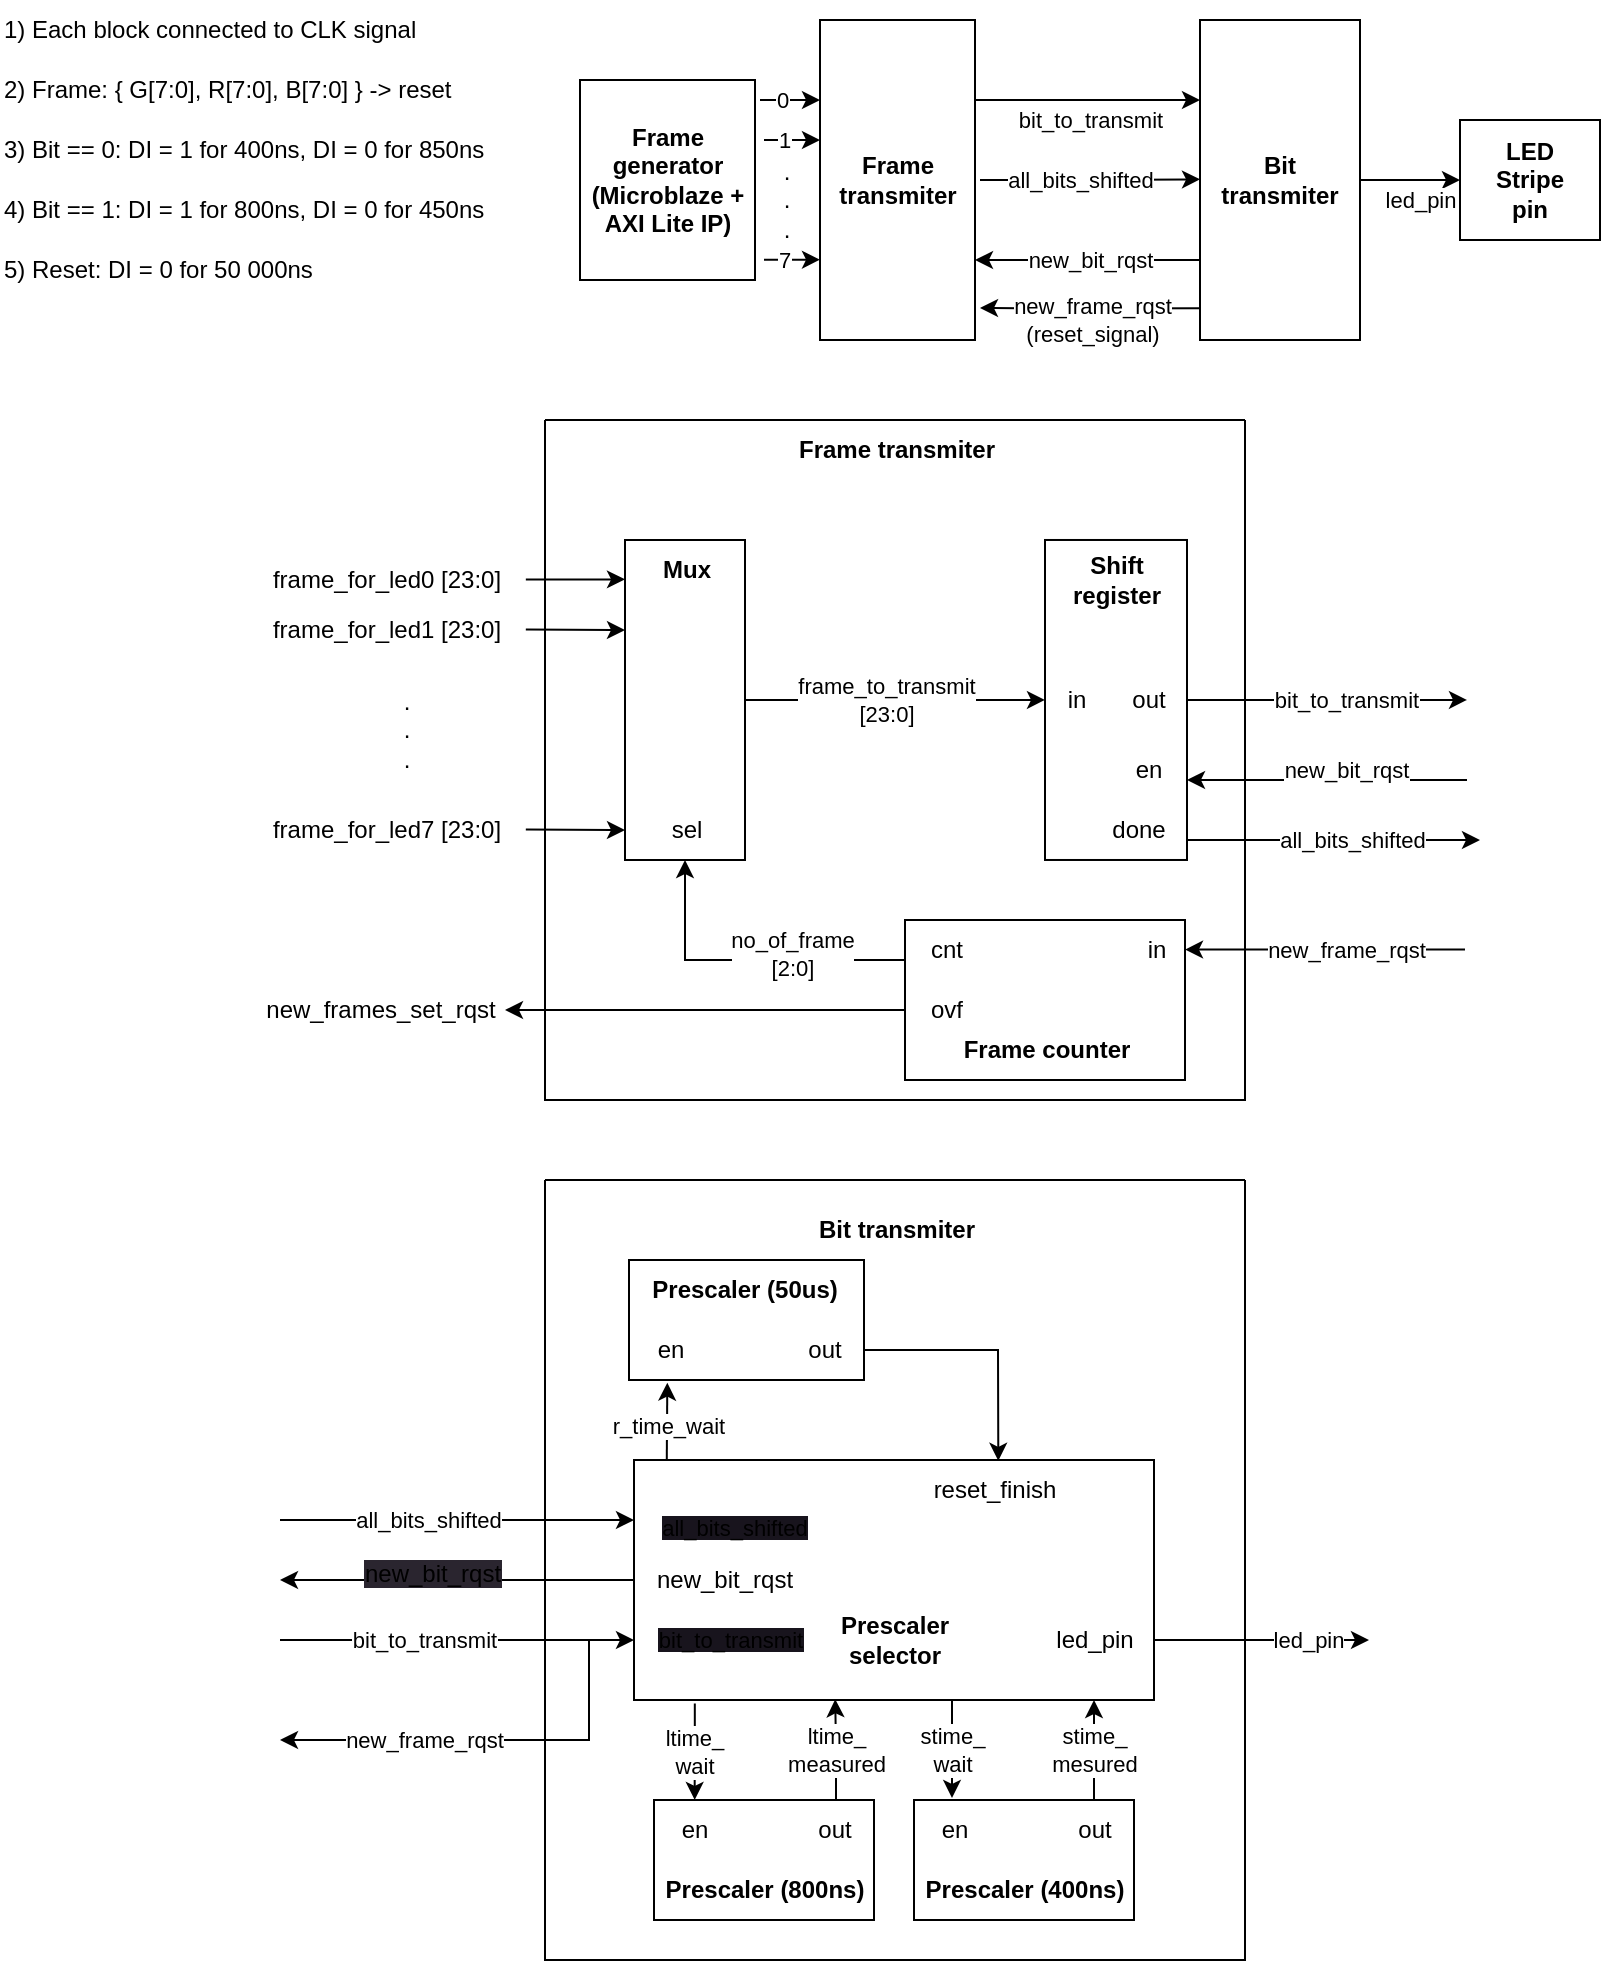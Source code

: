 <mxfile>
    <diagram id="C5RBs43oDa-KdzZeNtuy" name="Page-1">
        <mxGraphModel dx="762" dy="412" grid="1" gridSize="10" guides="1" tooltips="1" connect="1" arrows="1" fold="1" page="1" pageScale="1" pageWidth="827" pageHeight="1169" math="0" shadow="0">
            <root>
                <mxCell id="WIyWlLk6GJQsqaUBKTNV-0"/>
                <mxCell id="WIyWlLk6GJQsqaUBKTNV-1" parent="WIyWlLk6GJQsqaUBKTNV-0"/>
                <mxCell id="ReCScM4sRMLZIFWJEKZz-19" value="bit_to_transmit" style="edgeStyle=orthogonalEdgeStyle;rounded=0;orthogonalLoop=1;jettySize=auto;html=1;exitX=1;exitY=0.25;exitDx=0;exitDy=0;entryX=0;entryY=0.25;entryDx=0;entryDy=0;" parent="WIyWlLk6GJQsqaUBKTNV-1" source="ReCScM4sRMLZIFWJEKZz-15" target="ReCScM4sRMLZIFWJEKZz-18" edge="1">
                    <mxGeometry x="0.018" y="-10" relative="1" as="geometry">
                        <mxPoint as="offset"/>
                    </mxGeometry>
                </mxCell>
                <mxCell id="ReCScM4sRMLZIFWJEKZz-15" value="&lt;b&gt;Frame&lt;br&gt;transmiter&lt;/b&gt;" style="rounded=0;whiteSpace=wrap;html=1;" parent="WIyWlLk6GJQsqaUBKTNV-1" vertex="1">
                    <mxGeometry x="410" y="10" width="77.5" height="160" as="geometry"/>
                </mxCell>
                <mxCell id="ReCScM4sRMLZIFWJEKZz-20" value="new_bit_rqst" style="edgeStyle=orthogonalEdgeStyle;rounded=0;orthogonalLoop=1;jettySize=auto;html=1;exitX=0;exitY=0.75;exitDx=0;exitDy=0;entryX=1;entryY=0.75;entryDx=0;entryDy=0;" parent="WIyWlLk6GJQsqaUBKTNV-1" source="ReCScM4sRMLZIFWJEKZz-18" target="ReCScM4sRMLZIFWJEKZz-15" edge="1">
                    <mxGeometry x="-0.015" relative="1" as="geometry">
                        <mxPoint as="offset"/>
                    </mxGeometry>
                </mxCell>
                <mxCell id="ReCScM4sRMLZIFWJEKZz-43" value="led_pin" style="edgeStyle=orthogonalEdgeStyle;rounded=0;orthogonalLoop=1;jettySize=auto;html=1;exitX=1;exitY=0.5;exitDx=0;exitDy=0;entryX=0;entryY=0.5;entryDx=0;entryDy=0;" parent="WIyWlLk6GJQsqaUBKTNV-1" source="ReCScM4sRMLZIFWJEKZz-18" target="ReCScM4sRMLZIFWJEKZz-42" edge="1">
                    <mxGeometry x="0.2" y="-10" relative="1" as="geometry">
                        <mxPoint as="offset"/>
                    </mxGeometry>
                </mxCell>
                <mxCell id="9xw9PWm49_BA5dV1pBny-47" style="edgeStyle=orthogonalEdgeStyle;rounded=0;orthogonalLoop=1;jettySize=auto;html=1;exitX=0.01;exitY=0.901;exitDx=0;exitDy=0;exitPerimeter=0;" parent="WIyWlLk6GJQsqaUBKTNV-1" source="ReCScM4sRMLZIFWJEKZz-18" edge="1">
                    <mxGeometry relative="1" as="geometry">
                        <mxPoint x="490" y="154" as="targetPoint"/>
                        <Array as="points">
                            <mxPoint x="530" y="154"/>
                            <mxPoint x="530" y="154"/>
                        </Array>
                    </mxGeometry>
                </mxCell>
                <mxCell id="9xw9PWm49_BA5dV1pBny-48" value="new_frame_rqst&lt;br&gt;(reset_signal)" style="edgeLabel;html=1;align=center;verticalAlign=middle;resizable=0;points=[];" parent="9xw9PWm49_BA5dV1pBny-47" vertex="1" connectable="0">
                    <mxGeometry x="0.1" y="1" relative="1" as="geometry">
                        <mxPoint x="6" y="5" as="offset"/>
                    </mxGeometry>
                </mxCell>
                <mxCell id="ReCScM4sRMLZIFWJEKZz-18" value="&lt;b&gt;Bit&lt;br&gt;transmiter&lt;/b&gt;" style="rounded=0;whiteSpace=wrap;html=1;" parent="WIyWlLk6GJQsqaUBKTNV-1" vertex="1">
                    <mxGeometry x="600" y="10" width="80" height="160" as="geometry"/>
                </mxCell>
                <mxCell id="ReCScM4sRMLZIFWJEKZz-34" style="edgeStyle=orthogonalEdgeStyle;rounded=0;orthogonalLoop=1;jettySize=auto;html=1;exitX=0;exitY=0.5;exitDx=0;exitDy=0;entryX=0;entryY=0.5;entryDx=0;entryDy=0;" parent="WIyWlLk6GJQsqaUBKTNV-1" edge="1">
                    <mxGeometry relative="1" as="geometry">
                        <mxPoint x="637.5" y="200" as="sourcePoint"/>
                        <mxPoint x="637.5" y="200" as="targetPoint"/>
                    </mxGeometry>
                </mxCell>
                <mxCell id="ReCScM4sRMLZIFWJEKZz-38" value="2) Frame: { G[7:0], R[7:0], B[7:0] } -&amp;gt; reset" style="text;html=1;align=left;verticalAlign=middle;resizable=0;points=[];autosize=1;strokeColor=none;fillColor=none;" parent="WIyWlLk6GJQsqaUBKTNV-1" vertex="1">
                    <mxGeometry y="30" width="250" height="30" as="geometry"/>
                </mxCell>
                <mxCell id="ReCScM4sRMLZIFWJEKZz-39" value="3) Bit == 0: DI = 1 for 400ns, DI = 0 for 850ns" style="text;html=1;align=left;verticalAlign=middle;resizable=0;points=[];autosize=1;strokeColor=none;fillColor=none;" parent="WIyWlLk6GJQsqaUBKTNV-1" vertex="1">
                    <mxGeometry y="60" width="260" height="30" as="geometry"/>
                </mxCell>
                <mxCell id="ReCScM4sRMLZIFWJEKZz-40" value="4) Bit == 1: DI = 1 for 800ns, DI = 0 for 450ns" style="text;html=1;align=left;verticalAlign=middle;resizable=0;points=[];autosize=1;strokeColor=none;fillColor=none;" parent="WIyWlLk6GJQsqaUBKTNV-1" vertex="1">
                    <mxGeometry y="90" width="260" height="30" as="geometry"/>
                </mxCell>
                <mxCell id="ReCScM4sRMLZIFWJEKZz-41" value="5) Reset: DI = 0 for 50 000ns" style="text;html=1;align=left;verticalAlign=middle;resizable=0;points=[];autosize=1;strokeColor=none;fillColor=none;" parent="WIyWlLk6GJQsqaUBKTNV-1" vertex="1">
                    <mxGeometry y="120" width="180" height="30" as="geometry"/>
                </mxCell>
                <mxCell id="ReCScM4sRMLZIFWJEKZz-42" value="&lt;b&gt;LED&lt;br&gt;Stripe&lt;br&gt;pin&lt;br&gt;&lt;/b&gt;" style="rounded=0;whiteSpace=wrap;html=1;" parent="WIyWlLk6GJQsqaUBKTNV-1" vertex="1">
                    <mxGeometry x="730" y="60" width="70" height="60" as="geometry"/>
                </mxCell>
                <mxCell id="Wm1BEDs0xYY4NqCO6771-0" value="1) Each block connected to CLK signal" style="text;html=1;align=left;verticalAlign=middle;resizable=0;points=[];autosize=1;strokeColor=none;fillColor=none;" parent="WIyWlLk6GJQsqaUBKTNV-1" vertex="1">
                    <mxGeometry width="230" height="30" as="geometry"/>
                </mxCell>
                <object label="" Frame="" id="3">
                    <mxCell style="swimlane;startSize=0;" parent="WIyWlLk6GJQsqaUBKTNV-1" vertex="1">
                        <mxGeometry x="272.5" y="210" width="350" height="340" as="geometry">
                            <mxRectangle x="170" y="550" width="50" height="40" as="alternateBounds"/>
                        </mxGeometry>
                    </mxCell>
                </object>
                <mxCell id="6" value="frame_to_transmit&lt;br&gt;[23:0]" style="edgeStyle=none;html=1;entryX=0;entryY=0.5;entryDx=0;entryDy=0;" parent="3" source="0" target="5" edge="1">
                    <mxGeometry x="-0.06" relative="1" as="geometry">
                        <mxPoint as="offset"/>
                    </mxGeometry>
                </mxCell>
                <mxCell id="0" value="" style="rounded=0;whiteSpace=wrap;html=1;" parent="3" vertex="1">
                    <mxGeometry x="40" y="60" width="60" height="160" as="geometry"/>
                </mxCell>
                <mxCell id="4" value="&lt;b&gt;Frame transmiter&lt;/b&gt;" style="text;html=1;align=center;verticalAlign=middle;resizable=0;points=[];autosize=1;strokeColor=none;fillColor=none;" parent="3" vertex="1">
                    <mxGeometry x="115" width="120" height="30" as="geometry"/>
                </mxCell>
                <mxCell id="7" style="edgeStyle=none;html=1;" parent="3" source="5" edge="1">
                    <mxGeometry relative="1" as="geometry">
                        <mxPoint x="461" y="139.99" as="targetPoint"/>
                    </mxGeometry>
                </mxCell>
                <mxCell id="8" value="bit_to_transmit" style="edgeLabel;html=1;align=center;verticalAlign=middle;resizable=0;points=[];" parent="7" vertex="1" connectable="0">
                    <mxGeometry x="-0.174" relative="1" as="geometry">
                        <mxPoint x="21" as="offset"/>
                    </mxGeometry>
                </mxCell>
                <mxCell id="5" value="" style="rounded=0;whiteSpace=wrap;html=1;" parent="3" vertex="1">
                    <mxGeometry x="250" y="59.99" width="71" height="160" as="geometry"/>
                </mxCell>
                <mxCell id="9xw9PWm49_BA5dV1pBny-8" value="" style="endArrow=classic;html=1;rounded=0;entryX=1;entryY=0.75;entryDx=0;entryDy=0;" parent="3" target="5" edge="1">
                    <mxGeometry width="50" height="50" relative="1" as="geometry">
                        <mxPoint x="461" y="179.99" as="sourcePoint"/>
                        <mxPoint x="251" y="-90.01" as="targetPoint"/>
                    </mxGeometry>
                </mxCell>
                <mxCell id="9xw9PWm49_BA5dV1pBny-9" value="new_bit_rqst" style="edgeLabel;html=1;align=center;verticalAlign=middle;resizable=0;points=[];" parent="9xw9PWm49_BA5dV1pBny-8" vertex="1" connectable="0">
                    <mxGeometry x="0.153" relative="1" as="geometry">
                        <mxPoint x="20" y="-5" as="offset"/>
                    </mxGeometry>
                </mxCell>
                <mxCell id="9xw9PWm49_BA5dV1pBny-10" value="&lt;b&gt;Shift&lt;br&gt;register&lt;/b&gt;" style="text;html=1;align=center;verticalAlign=middle;resizable=0;points=[];autosize=1;strokeColor=none;fillColor=none;" parent="3" vertex="1">
                    <mxGeometry x="250.5" y="59.99" width="70" height="40" as="geometry"/>
                </mxCell>
                <mxCell id="9xw9PWm49_BA5dV1pBny-11" value="&lt;b&gt;Mux&lt;/b&gt;" style="text;html=1;align=center;verticalAlign=middle;resizable=0;points=[];autosize=1;strokeColor=none;fillColor=none;" parent="3" vertex="1">
                    <mxGeometry x="45" y="60" width="50" height="30" as="geometry"/>
                </mxCell>
                <mxCell id="9xw9PWm49_BA5dV1pBny-12" value="out" style="text;html=1;align=center;verticalAlign=middle;resizable=0;points=[];autosize=1;strokeColor=none;fillColor=none;" parent="3" vertex="1">
                    <mxGeometry x="281" y="124.99" width="40" height="30" as="geometry"/>
                </mxCell>
                <mxCell id="9xw9PWm49_BA5dV1pBny-13" value="en" style="text;html=1;align=center;verticalAlign=middle;resizable=0;points=[];autosize=1;strokeColor=none;fillColor=none;" parent="3" vertex="1">
                    <mxGeometry x="281" y="159.99" width="40" height="30" as="geometry"/>
                </mxCell>
                <mxCell id="9xw9PWm49_BA5dV1pBny-14" value="done" style="text;html=1;align=center;verticalAlign=middle;resizable=0;points=[];autosize=1;strokeColor=none;fillColor=none;" parent="3" vertex="1">
                    <mxGeometry x="271" y="189.99" width="50" height="30" as="geometry"/>
                </mxCell>
                <mxCell id="9xw9PWm49_BA5dV1pBny-19" value="in" style="text;html=1;align=center;verticalAlign=middle;resizable=0;points=[];autosize=1;strokeColor=none;fillColor=none;" parent="3" vertex="1">
                    <mxGeometry x="250" y="124.99" width="30" height="30" as="geometry"/>
                </mxCell>
                <mxCell id="9xw9PWm49_BA5dV1pBny-23" value="" style="endArrow=classic;html=1;rounded=0;entryX=0;entryY=0.123;entryDx=0;entryDy=0;entryPerimeter=0;exitX=1.003;exitY=0.492;exitDx=0;exitDy=0;exitPerimeter=0;" parent="3" source="9xw9PWm49_BA5dV1pBny-22" edge="1">
                    <mxGeometry width="50" height="50" relative="1" as="geometry">
                        <mxPoint x="200" y="195" as="sourcePoint"/>
                        <mxPoint x="40" y="105" as="targetPoint"/>
                    </mxGeometry>
                </mxCell>
                <mxCell id="9xw9PWm49_BA5dV1pBny-24" value=".&lt;br&gt;.&lt;br&gt;." style="text;html=1;align=center;verticalAlign=middle;resizable=0;points=[];autosize=1;strokeColor=none;fillColor=none;" parent="3" vertex="1">
                    <mxGeometry x="-85" y="125" width="30" height="60" as="geometry"/>
                </mxCell>
                <mxCell id="9xw9PWm49_BA5dV1pBny-26" value="" style="endArrow=classic;html=1;rounded=0;entryX=0;entryY=0.123;entryDx=0;entryDy=0;entryPerimeter=0;exitX=1.003;exitY=0.492;exitDx=0;exitDy=0;exitPerimeter=0;" parent="3" source="9xw9PWm49_BA5dV1pBny-25" edge="1">
                    <mxGeometry width="50" height="50" relative="1" as="geometry">
                        <mxPoint x="200" y="295" as="sourcePoint"/>
                        <mxPoint x="40" y="205" as="targetPoint"/>
                    </mxGeometry>
                </mxCell>
                <mxCell id="9xw9PWm49_BA5dV1pBny-33" value="sel" style="text;html=1;align=center;verticalAlign=middle;resizable=0;points=[];autosize=1;strokeColor=none;fillColor=none;" parent="3" vertex="1">
                    <mxGeometry x="50" y="190" width="40" height="30" as="geometry"/>
                </mxCell>
                <mxCell id="9xw9PWm49_BA5dV1pBny-38" style="edgeStyle=orthogonalEdgeStyle;rounded=0;orthogonalLoop=1;jettySize=auto;html=1;entryX=0.5;entryY=1;entryDx=0;entryDy=0;" parent="3" source="9xw9PWm49_BA5dV1pBny-34" target="0" edge="1">
                    <mxGeometry relative="1" as="geometry">
                        <Array as="points">
                            <mxPoint x="70" y="270"/>
                        </Array>
                    </mxGeometry>
                </mxCell>
                <mxCell id="9xw9PWm49_BA5dV1pBny-39" value="no_of_frame&lt;br&gt;[2:0]" style="edgeLabel;html=1;align=center;verticalAlign=middle;resizable=0;points=[];" parent="9xw9PWm49_BA5dV1pBny-38" vertex="1" connectable="0">
                    <mxGeometry x="-0.294" y="-3" relative="1" as="geometry">
                        <mxPoint as="offset"/>
                    </mxGeometry>
                </mxCell>
                <mxCell id="9xw9PWm49_BA5dV1pBny-34" value="" style="whiteSpace=wrap;html=1;" parent="3" vertex="1">
                    <mxGeometry x="180" y="250" width="140" height="80" as="geometry"/>
                </mxCell>
                <mxCell id="9xw9PWm49_BA5dV1pBny-35" value="&lt;b&gt;Frame counter&lt;/b&gt;" style="text;html=1;align=center;verticalAlign=middle;resizable=0;points=[];autosize=1;strokeColor=none;fillColor=none;" parent="3" vertex="1">
                    <mxGeometry x="195" y="300" width="110" height="30" as="geometry"/>
                </mxCell>
                <mxCell id="9xw9PWm49_BA5dV1pBny-41" value="cnt" style="text;html=1;align=center;verticalAlign=middle;resizable=0;points=[];autosize=1;strokeColor=none;fillColor=none;" parent="3" vertex="1">
                    <mxGeometry x="180" y="250" width="40" height="30" as="geometry"/>
                </mxCell>
                <mxCell id="9xw9PWm49_BA5dV1pBny-42" value="in" style="text;html=1;align=center;verticalAlign=middle;resizable=0;points=[];autosize=1;strokeColor=none;fillColor=none;" parent="3" vertex="1">
                    <mxGeometry x="290" y="250" width="30" height="30" as="geometry"/>
                </mxCell>
                <mxCell id="9xw9PWm49_BA5dV1pBny-114" value="ovf" style="text;html=1;align=center;verticalAlign=middle;resizable=0;points=[];autosize=1;strokeColor=none;fillColor=none;" parent="3" vertex="1">
                    <mxGeometry x="180" y="280" width="40" height="30" as="geometry"/>
                </mxCell>
                <mxCell id="9xw9PWm49_BA5dV1pBny-43" value="" style="endArrow=classic;html=1;rounded=0;entryX=1;entryY=0.75;entryDx=0;entryDy=0;" parent="3" edge="1">
                    <mxGeometry width="50" height="50" relative="1" as="geometry">
                        <mxPoint x="460" y="264.77" as="sourcePoint"/>
                        <mxPoint x="320" y="264.78" as="targetPoint"/>
                    </mxGeometry>
                </mxCell>
                <mxCell id="9xw9PWm49_BA5dV1pBny-44" value="new_frame_rqst" style="edgeLabel;html=1;align=center;verticalAlign=middle;resizable=0;points=[];" parent="9xw9PWm49_BA5dV1pBny-43" vertex="1" connectable="0">
                    <mxGeometry x="0.153" relative="1" as="geometry">
                        <mxPoint x="21" as="offset"/>
                    </mxGeometry>
                </mxCell>
                <mxCell id="9xw9PWm49_BA5dV1pBny-17" value="" style="endArrow=classic;html=1;rounded=0;exitX=1;exitY=0.667;exitDx=0;exitDy=0;exitPerimeter=0;" parent="WIyWlLk6GJQsqaUBKTNV-1" source="9xw9PWm49_BA5dV1pBny-14" edge="1">
                    <mxGeometry width="50" height="50" relative="1" as="geometry">
                        <mxPoint x="350" y="359.99" as="sourcePoint"/>
                        <mxPoint x="740" y="420" as="targetPoint"/>
                    </mxGeometry>
                </mxCell>
                <mxCell id="9xw9PWm49_BA5dV1pBny-18" value="all_bits_shifted" style="edgeLabel;html=1;align=center;verticalAlign=middle;resizable=0;points=[];" parent="9xw9PWm49_BA5dV1pBny-17" vertex="1" connectable="0">
                    <mxGeometry x="-0.233" y="2" relative="1" as="geometry">
                        <mxPoint x="26" y="2" as="offset"/>
                    </mxGeometry>
                </mxCell>
                <mxCell id="9xw9PWm49_BA5dV1pBny-27" value="&lt;b&gt;Frame&lt;br&gt;generator (Microblaze + AXI Lite IP)&lt;/b&gt;" style="rounded=0;whiteSpace=wrap;html=1;" parent="WIyWlLk6GJQsqaUBKTNV-1" vertex="1">
                    <mxGeometry x="290" y="40" width="87.5" height="100" as="geometry"/>
                </mxCell>
                <mxCell id="9xw9PWm49_BA5dV1pBny-28" value="0" style="endArrow=classic;html=1;rounded=0;entryX=0;entryY=0.25;entryDx=0;entryDy=0;" parent="WIyWlLk6GJQsqaUBKTNV-1" target="ReCScM4sRMLZIFWJEKZz-15" edge="1">
                    <mxGeometry x="-0.273" width="50" height="50" relative="1" as="geometry">
                        <mxPoint x="380" y="50" as="sourcePoint"/>
                        <mxPoint x="420" y="110" as="targetPoint"/>
                        <mxPoint as="offset"/>
                    </mxGeometry>
                </mxCell>
                <mxCell id="9xw9PWm49_BA5dV1pBny-29" value="1" style="endArrow=classic;html=1;rounded=0;entryX=0;entryY=0.25;entryDx=0;entryDy=0;" parent="WIyWlLk6GJQsqaUBKTNV-1" edge="1">
                    <mxGeometry x="-0.273" width="50" height="50" relative="1" as="geometry">
                        <mxPoint x="382" y="70" as="sourcePoint"/>
                        <mxPoint x="410" y="70" as="targetPoint"/>
                        <mxPoint as="offset"/>
                    </mxGeometry>
                </mxCell>
                <mxCell id="9xw9PWm49_BA5dV1pBny-30" value="7" style="endArrow=classic;html=1;rounded=0;entryX=0;entryY=0.25;entryDx=0;entryDy=0;" parent="WIyWlLk6GJQsqaUBKTNV-1" edge="1">
                    <mxGeometry x="-0.273" width="50" height="50" relative="1" as="geometry">
                        <mxPoint x="382" y="129.86" as="sourcePoint"/>
                        <mxPoint x="410" y="129.86" as="targetPoint"/>
                        <mxPoint as="offset"/>
                    </mxGeometry>
                </mxCell>
                <mxCell id="9xw9PWm49_BA5dV1pBny-32" value=".&lt;br&gt;.&lt;br&gt;." style="text;html=1;align=center;verticalAlign=middle;resizable=0;points=[];autosize=1;strokeColor=none;fillColor=none;" parent="WIyWlLk6GJQsqaUBKTNV-1" vertex="1">
                    <mxGeometry x="377.5" y="70" width="30" height="60" as="geometry"/>
                </mxCell>
                <mxCell id="9xw9PWm49_BA5dV1pBny-25" value="frame_for_led7 [23:0]" style="text;html=1;align=center;verticalAlign=middle;resizable=0;points=[];autosize=1;strokeColor=none;fillColor=none;" parent="WIyWlLk6GJQsqaUBKTNV-1" vertex="1">
                    <mxGeometry x="122.5" y="400" width="140" height="30" as="geometry"/>
                </mxCell>
                <mxCell id="9xw9PWm49_BA5dV1pBny-22" value="frame_for_led1 [23:0]" style="text;html=1;align=center;verticalAlign=middle;resizable=0;points=[];autosize=1;strokeColor=none;fillColor=none;" parent="WIyWlLk6GJQsqaUBKTNV-1" vertex="1">
                    <mxGeometry x="122.5" y="300" width="140" height="30" as="geometry"/>
                </mxCell>
                <mxCell id="9xw9PWm49_BA5dV1pBny-21" value="frame_for_led0 [23:0]" style="text;html=1;align=center;verticalAlign=middle;resizable=0;points=[];autosize=1;strokeColor=none;fillColor=none;" parent="WIyWlLk6GJQsqaUBKTNV-1" vertex="1">
                    <mxGeometry x="122.5" y="274.99" width="140" height="30" as="geometry"/>
                </mxCell>
                <mxCell id="9xw9PWm49_BA5dV1pBny-20" value="" style="endArrow=classic;html=1;rounded=0;entryX=0;entryY=0.123;entryDx=0;entryDy=0;entryPerimeter=0;exitX=1.003;exitY=0.492;exitDx=0;exitDy=0;exitPerimeter=0;" parent="WIyWlLk6GJQsqaUBKTNV-1" source="9xw9PWm49_BA5dV1pBny-21" target="0" edge="1">
                    <mxGeometry width="50" height="50" relative="1" as="geometry">
                        <mxPoint x="472.5" y="380" as="sourcePoint"/>
                        <mxPoint x="522.5" y="330" as="targetPoint"/>
                    </mxGeometry>
                </mxCell>
                <mxCell id="9xw9PWm49_BA5dV1pBny-45" value="all_bits_shifted" style="edgeStyle=orthogonalEdgeStyle;rounded=0;orthogonalLoop=1;jettySize=auto;html=1;entryX=0;entryY=0.25;entryDx=0;entryDy=0;" parent="WIyWlLk6GJQsqaUBKTNV-1" edge="1">
                    <mxGeometry x="-0.091" relative="1" as="geometry">
                        <mxPoint as="offset"/>
                        <mxPoint x="490" y="90" as="sourcePoint"/>
                        <mxPoint x="600" y="89.66" as="targetPoint"/>
                        <Array as="points">
                            <mxPoint x="540" y="90"/>
                        </Array>
                    </mxGeometry>
                </mxCell>
                <mxCell id="9xw9PWm49_BA5dV1pBny-74" value="" style="swimlane;startSize=0;" parent="WIyWlLk6GJQsqaUBKTNV-1" vertex="1">
                    <mxGeometry x="272.5" y="590" width="350" height="390" as="geometry"/>
                </mxCell>
                <mxCell id="9xw9PWm49_BA5dV1pBny-83" value="&lt;b&gt;Bit transmiter&lt;/b&gt;" style="text;html=1;align=center;verticalAlign=middle;resizable=0;points=[];autosize=1;strokeColor=none;fillColor=none;" parent="9xw9PWm49_BA5dV1pBny-74" vertex="1">
                    <mxGeometry x="125" y="10" width="100" height="30" as="geometry"/>
                </mxCell>
                <mxCell id="20" style="edgeStyle=none;html=1;entryX=0.479;entryY=1.044;entryDx=0;entryDy=0;entryPerimeter=0;exitX=0.063;exitY=0.008;exitDx=0;exitDy=0;exitPerimeter=0;" edge="1" parent="9xw9PWm49_BA5dV1pBny-74" source="9xw9PWm49_BA5dV1pBny-84" target="9xw9PWm49_BA5dV1pBny-104">
                    <mxGeometry relative="1" as="geometry"/>
                </mxCell>
                <mxCell id="21" value="r_time_wait" style="edgeLabel;html=1;align=center;verticalAlign=middle;resizable=0;points=[];" vertex="1" connectable="0" parent="20">
                    <mxGeometry x="-0.096" relative="1" as="geometry">
                        <mxPoint as="offset"/>
                    </mxGeometry>
                </mxCell>
                <mxCell id="9xw9PWm49_BA5dV1pBny-84" value="" style="rounded=0;whiteSpace=wrap;html=1;" parent="9xw9PWm49_BA5dV1pBny-74" vertex="1">
                    <mxGeometry x="44.5" y="140" width="260" height="120" as="geometry"/>
                </mxCell>
                <mxCell id="9xw9PWm49_BA5dV1pBny-86" value="ltime_&lt;br&gt;measured" style="edgeStyle=orthogonalEdgeStyle;rounded=0;orthogonalLoop=1;jettySize=auto;html=1;entryX=0.387;entryY=0.997;entryDx=0;entryDy=0;entryPerimeter=0;" parent="9xw9PWm49_BA5dV1pBny-74" source="ReCScM4sRMLZIFWJEKZz-46" target="9xw9PWm49_BA5dV1pBny-84" edge="1">
                    <mxGeometry relative="1" as="geometry">
                        <Array as="points">
                            <mxPoint x="145.5" y="285"/>
                            <mxPoint x="145.5" y="285"/>
                        </Array>
                    </mxGeometry>
                </mxCell>
                <mxCell id="ReCScM4sRMLZIFWJEKZz-46" value="" style="rounded=0;whiteSpace=wrap;html=1;" parent="9xw9PWm49_BA5dV1pBny-74" vertex="1">
                    <mxGeometry x="54.5" y="310" width="110" height="60" as="geometry"/>
                </mxCell>
                <mxCell id="9xw9PWm49_BA5dV1pBny-87" value="stime_&lt;br&gt;mesured" style="edgeStyle=orthogonalEdgeStyle;rounded=0;orthogonalLoop=1;jettySize=auto;html=1;" parent="9xw9PWm49_BA5dV1pBny-74" source="ReCScM4sRMLZIFWJEKZz-44" edge="1">
                    <mxGeometry relative="1" as="geometry">
                        <mxPoint x="274.5" y="260" as="targetPoint"/>
                        <Array as="points">
                            <mxPoint x="274.5" y="300"/>
                            <mxPoint x="274.5" y="300"/>
                        </Array>
                    </mxGeometry>
                </mxCell>
                <mxCell id="ReCScM4sRMLZIFWJEKZz-44" value="" style="rounded=0;whiteSpace=wrap;html=1;" parent="9xw9PWm49_BA5dV1pBny-74" vertex="1">
                    <mxGeometry x="184.5" y="310" width="110" height="60" as="geometry"/>
                </mxCell>
                <mxCell id="9xw9PWm49_BA5dV1pBny-88" value="&lt;b&gt;Prescaler&amp;nbsp;&lt;span style=&quot;&quot;&gt;(800ns)&lt;/span&gt;&lt;/b&gt;" style="text;html=1;align=center;verticalAlign=middle;resizable=0;points=[];autosize=1;strokeColor=none;fillColor=none;" parent="9xw9PWm49_BA5dV1pBny-74" vertex="1">
                    <mxGeometry x="49.5" y="340" width="120" height="30" as="geometry"/>
                </mxCell>
                <mxCell id="9xw9PWm49_BA5dV1pBny-89" value="&lt;b&gt;Prescaler&amp;nbsp;&lt;span style=&quot;&quot;&gt;(400ns)&lt;/span&gt;&lt;/b&gt;" style="text;html=1;align=center;verticalAlign=middle;resizable=0;points=[];autosize=1;strokeColor=none;fillColor=none;" parent="9xw9PWm49_BA5dV1pBny-74" vertex="1">
                    <mxGeometry x="179.5" y="340" width="120" height="30" as="geometry"/>
                </mxCell>
                <mxCell id="9xw9PWm49_BA5dV1pBny-90" value="out" style="text;html=1;align=center;verticalAlign=middle;resizable=0;points=[];autosize=1;strokeColor=none;fillColor=none;" parent="9xw9PWm49_BA5dV1pBny-74" vertex="1">
                    <mxGeometry x="124.5" y="310" width="40" height="30" as="geometry"/>
                </mxCell>
                <mxCell id="9xw9PWm49_BA5dV1pBny-91" value="out" style="text;html=1;align=center;verticalAlign=middle;resizable=0;points=[];autosize=1;strokeColor=none;fillColor=none;" parent="9xw9PWm49_BA5dV1pBny-74" vertex="1">
                    <mxGeometry x="254.5" y="310" width="40" height="30" as="geometry"/>
                </mxCell>
                <mxCell id="9xw9PWm49_BA5dV1pBny-92" value="en" style="text;html=1;align=center;verticalAlign=middle;resizable=0;points=[];autosize=1;strokeColor=none;fillColor=none;" parent="9xw9PWm49_BA5dV1pBny-74" vertex="1">
                    <mxGeometry x="54.5" y="310" width="40" height="30" as="geometry"/>
                </mxCell>
                <mxCell id="9xw9PWm49_BA5dV1pBny-93" value="en" style="text;html=1;align=center;verticalAlign=middle;resizable=0;points=[];autosize=1;strokeColor=none;fillColor=none;" parent="9xw9PWm49_BA5dV1pBny-74" vertex="1">
                    <mxGeometry x="184.5" y="310" width="40" height="30" as="geometry"/>
                </mxCell>
                <mxCell id="9xw9PWm49_BA5dV1pBny-94" value="ltime_&lt;br&gt;wait" style="endArrow=classic;html=1;rounded=0;entryX=0.508;entryY=-0.002;entryDx=0;entryDy=0;entryPerimeter=0;exitX=0.117;exitY=1.015;exitDx=0;exitDy=0;exitPerimeter=0;" parent="9xw9PWm49_BA5dV1pBny-74" source="9xw9PWm49_BA5dV1pBny-84" target="9xw9PWm49_BA5dV1pBny-92" edge="1">
                    <mxGeometry width="50" height="50" relative="1" as="geometry">
                        <mxPoint x="104.5" y="280" as="sourcePoint"/>
                        <mxPoint x="154.5" y="230" as="targetPoint"/>
                    </mxGeometry>
                </mxCell>
                <mxCell id="9xw9PWm49_BA5dV1pBny-95" value="stime_&lt;br&gt;wait" style="endArrow=classic;html=1;rounded=0;entryX=0.508;entryY=-0.002;entryDx=0;entryDy=0;entryPerimeter=0;exitX=0.117;exitY=1.015;exitDx=0;exitDy=0;exitPerimeter=0;" parent="9xw9PWm49_BA5dV1pBny-74" edge="1">
                    <mxGeometry width="50" height="50" relative="1" as="geometry">
                        <mxPoint x="203.5" y="260" as="sourcePoint"/>
                        <mxPoint x="203.5" y="309" as="targetPoint"/>
                    </mxGeometry>
                </mxCell>
                <mxCell id="9xw9PWm49_BA5dV1pBny-97" value="&lt;span style=&quot;font-size: 11px; background-color: rgb(24, 20, 29);&quot;&gt;bit_to_transmit&lt;/span&gt;" style="text;html=1;align=center;verticalAlign=middle;resizable=0;points=[];autosize=1;strokeColor=none;fillColor=none;" parent="9xw9PWm49_BA5dV1pBny-74" vertex="1">
                    <mxGeometry x="42" y="215" width="100" height="30" as="geometry"/>
                </mxCell>
                <mxCell id="9xw9PWm49_BA5dV1pBny-99" value="led_pin" style="edgeStyle=orthogonalEdgeStyle;rounded=0;orthogonalLoop=1;jettySize=auto;html=1;" parent="9xw9PWm49_BA5dV1pBny-74" source="9xw9PWm49_BA5dV1pBny-98" edge="1">
                    <mxGeometry x="0.444" relative="1" as="geometry">
                        <mxPoint x="412" y="230" as="targetPoint"/>
                        <mxPoint as="offset"/>
                    </mxGeometry>
                </mxCell>
                <mxCell id="9xw9PWm49_BA5dV1pBny-98" value="led_pin" style="text;html=1;align=center;verticalAlign=middle;resizable=0;points=[];autosize=1;strokeColor=none;fillColor=none;" parent="9xw9PWm49_BA5dV1pBny-74" vertex="1">
                    <mxGeometry x="244.5" y="215" width="60" height="30" as="geometry"/>
                </mxCell>
                <mxCell id="9xw9PWm49_BA5dV1pBny-100" value="&lt;b&gt;Prescaler&lt;br style=&quot;&quot;&gt;&lt;span style=&quot;&quot;&gt;selector&lt;/span&gt;&lt;/b&gt;" style="text;html=1;align=center;verticalAlign=middle;resizable=0;points=[];autosize=1;strokeColor=none;fillColor=none;" parent="9xw9PWm49_BA5dV1pBny-74" vertex="1">
                    <mxGeometry x="134.5" y="210" width="80" height="40" as="geometry"/>
                </mxCell>
                <mxCell id="9xw9PWm49_BA5dV1pBny-101" value="" style="rounded=0;whiteSpace=wrap;html=1;" parent="9xw9PWm49_BA5dV1pBny-74" vertex="1">
                    <mxGeometry x="42" y="40" width="117.5" height="60" as="geometry"/>
                </mxCell>
                <mxCell id="9xw9PWm49_BA5dV1pBny-102" value="&lt;b&gt;Prescaler&amp;nbsp;&lt;span style=&quot;&quot;&gt;(50us)&lt;/span&gt;&lt;/b&gt;" style="text;html=1;align=center;verticalAlign=middle;resizable=0;points=[];autosize=1;strokeColor=none;fillColor=none;" parent="9xw9PWm49_BA5dV1pBny-74" vertex="1">
                    <mxGeometry x="39.5" y="40" width="120" height="30" as="geometry"/>
                </mxCell>
                <mxCell id="18" style="edgeStyle=none;html=1;entryX=0.527;entryY=0.013;entryDx=0;entryDy=0;entryPerimeter=0;rounded=0;" parent="9xw9PWm49_BA5dV1pBny-74" source="9xw9PWm49_BA5dV1pBny-103" target="15" edge="1">
                    <mxGeometry relative="1" as="geometry">
                        <Array as="points">
                            <mxPoint x="226.5" y="85"/>
                        </Array>
                    </mxGeometry>
                </mxCell>
                <mxCell id="9xw9PWm49_BA5dV1pBny-103" value="out" style="text;html=1;align=center;verticalAlign=middle;resizable=0;points=[];autosize=1;strokeColor=none;fillColor=none;" parent="9xw9PWm49_BA5dV1pBny-74" vertex="1">
                    <mxGeometry x="119.5" y="70" width="40" height="30" as="geometry"/>
                </mxCell>
                <mxCell id="9xw9PWm49_BA5dV1pBny-104" value="en" style="text;html=1;align=center;verticalAlign=middle;resizable=0;points=[];autosize=1;strokeColor=none;fillColor=none;" parent="9xw9PWm49_BA5dV1pBny-74" vertex="1">
                    <mxGeometry x="42" y="70" width="40" height="30" as="geometry"/>
                </mxCell>
                <mxCell id="9xw9PWm49_BA5dV1pBny-111" value="&lt;span style=&quot;font-size: 11px; background-color: rgb(24, 20, 29);&quot;&gt;all_bits_shifted&lt;/span&gt;" style="text;html=1;align=center;verticalAlign=middle;resizable=0;points=[];autosize=1;strokeColor=none;fillColor=none;" parent="9xw9PWm49_BA5dV1pBny-74" vertex="1">
                    <mxGeometry x="44.5" y="159" width="100" height="30" as="geometry"/>
                </mxCell>
                <mxCell id="9xw9PWm49_BA5dV1pBny-113" value="new_bit_rqst" style="text;html=1;align=center;verticalAlign=middle;resizable=0;points=[];autosize=1;strokeColor=none;fillColor=none;" parent="9xw9PWm49_BA5dV1pBny-74" vertex="1">
                    <mxGeometry x="44.5" y="185" width="90" height="30" as="geometry"/>
                </mxCell>
                <mxCell id="9xw9PWm49_BA5dV1pBny-81" value="" style="endArrow=classic;html=1;rounded=0;" parent="9xw9PWm49_BA5dV1pBny-74" edge="1">
                    <mxGeometry width="50" height="50" relative="1" as="geometry">
                        <mxPoint x="22" y="230" as="sourcePoint"/>
                        <mxPoint x="-132.5" y="280" as="targetPoint"/>
                        <Array as="points">
                            <mxPoint x="22" y="280"/>
                        </Array>
                    </mxGeometry>
                </mxCell>
                <mxCell id="9xw9PWm49_BA5dV1pBny-82" value="new_frame_rqst" style="edgeLabel;html=1;align=center;verticalAlign=middle;resizable=0;points=[];" parent="9xw9PWm49_BA5dV1pBny-81" vertex="1" connectable="0">
                    <mxGeometry x="0.153" relative="1" as="geometry">
                        <mxPoint x="-15" as="offset"/>
                    </mxGeometry>
                </mxCell>
                <mxCell id="15" value="reset_finish" style="text;html=1;align=center;verticalAlign=middle;resizable=0;points=[];autosize=1;strokeColor=none;fillColor=none;" parent="9xw9PWm49_BA5dV1pBny-74" vertex="1">
                    <mxGeometry x="184.5" y="140" width="80" height="30" as="geometry"/>
                </mxCell>
                <mxCell id="9xw9PWm49_BA5dV1pBny-79" value="" style="endArrow=classic;html=1;rounded=0;" parent="9xw9PWm49_BA5dV1pBny-74" edge="1">
                    <mxGeometry width="50" height="50" relative="1" as="geometry">
                        <mxPoint x="-132.5" y="170" as="sourcePoint"/>
                        <mxPoint x="44.5" y="170" as="targetPoint"/>
                        <Array as="points">
                            <mxPoint x="-5.5" y="170"/>
                        </Array>
                    </mxGeometry>
                </mxCell>
                <mxCell id="9xw9PWm49_BA5dV1pBny-80" value="all_bits_shifted" style="edgeLabel;html=1;align=center;verticalAlign=middle;resizable=0;points=[];" parent="9xw9PWm49_BA5dV1pBny-79" vertex="1" connectable="0">
                    <mxGeometry x="-0.233" y="2" relative="1" as="geometry">
                        <mxPoint x="6" y="2" as="offset"/>
                    </mxGeometry>
                </mxCell>
                <mxCell id="9xw9PWm49_BA5dV1pBny-75" style="edgeStyle=none;html=1;entryX=0;entryY=0.75;entryDx=0;entryDy=0;" parent="WIyWlLk6GJQsqaUBKTNV-1" target="9xw9PWm49_BA5dV1pBny-84" edge="1">
                    <mxGeometry relative="1" as="geometry">
                        <mxPoint x="140" y="820" as="sourcePoint"/>
                        <mxPoint x="274.5" y="820" as="targetPoint"/>
                    </mxGeometry>
                </mxCell>
                <mxCell id="9xw9PWm49_BA5dV1pBny-76" value="bit_to_transmit" style="edgeLabel;html=1;align=center;verticalAlign=middle;resizable=0;points=[];" parent="9xw9PWm49_BA5dV1pBny-75" vertex="1" connectable="0">
                    <mxGeometry x="-0.174" relative="1" as="geometry">
                        <mxPoint x="-1" as="offset"/>
                    </mxGeometry>
                </mxCell>
                <mxCell id="9" style="edgeStyle=none;html=1;" parent="WIyWlLk6GJQsqaUBKTNV-1" source="9xw9PWm49_BA5dV1pBny-114" edge="1">
                    <mxGeometry relative="1" as="geometry">
                        <mxPoint x="252.5" y="505" as="targetPoint"/>
                    </mxGeometry>
                </mxCell>
                <mxCell id="10" value="new_frames_set_rqst" style="text;html=1;align=center;verticalAlign=middle;resizable=0;points=[];autosize=1;strokeColor=none;fillColor=none;" parent="WIyWlLk6GJQsqaUBKTNV-1" vertex="1">
                    <mxGeometry x="120" y="490" width="140" height="30" as="geometry"/>
                </mxCell>
                <mxCell id="13" style="edgeStyle=none;html=1;" parent="WIyWlLk6GJQsqaUBKTNV-1" source="9xw9PWm49_BA5dV1pBny-113" edge="1">
                    <mxGeometry relative="1" as="geometry">
                        <mxPoint x="140" y="790" as="targetPoint"/>
                    </mxGeometry>
                </mxCell>
                <mxCell id="14" value="&lt;span style=&quot;font-size: 12px; background-color: rgb(42, 37, 47);&quot;&gt;new_bit_rqst&lt;/span&gt;" style="edgeLabel;html=1;align=center;verticalAlign=middle;resizable=0;points=[];" parent="13" vertex="1" connectable="0">
                    <mxGeometry x="0.14" y="-3" relative="1" as="geometry">
                        <mxPoint as="offset"/>
                    </mxGeometry>
                </mxCell>
            </root>
        </mxGraphModel>
    </diagram>
</mxfile>